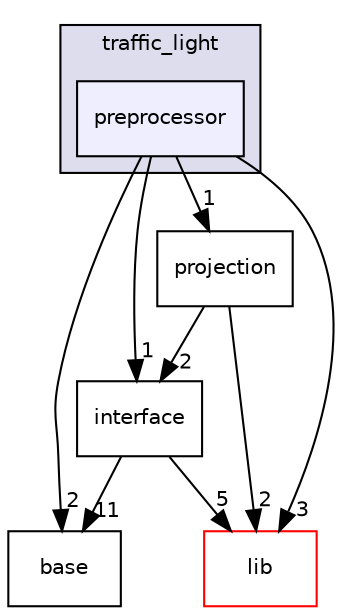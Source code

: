 digraph "modules/perception/traffic_light/preprocessor" {
  compound=true
  node [ fontsize="10", fontname="Helvetica"];
  edge [ labelfontsize="10", labelfontname="Helvetica"];
  subgraph clusterdir_259d8cba57c282fe549a96238c660ace {
    graph [ bgcolor="#ddddee", pencolor="black", label="traffic_light" fontname="Helvetica", fontsize="10", URL="dir_259d8cba57c282fe549a96238c660ace.html"]
  dir_33742dd7cba6224fbefbd5daa2230c02 [shape=box, label="preprocessor", style="filled", fillcolor="#eeeeff", pencolor="black", URL="dir_33742dd7cba6224fbefbd5daa2230c02.html"];
  }
  dir_28023798f8c6b3b1bc1a6e96351a74b5 [shape=box label="projection" URL="dir_28023798f8c6b3b1bc1a6e96351a74b5.html"];
  dir_e6b59c7214001c824cfd48ec013b984d [shape=box label="interface" URL="dir_e6b59c7214001c824cfd48ec013b984d.html"];
  dir_1e03cab5e9f880bc99d64dc90cf1745f [shape=box label="base" URL="dir_1e03cab5e9f880bc99d64dc90cf1745f.html"];
  dir_4c1a26545ee9c743bf92254028874005 [shape=box label="lib" fillcolor="white" style="filled" color="red" URL="dir_4c1a26545ee9c743bf92254028874005.html"];
  dir_28023798f8c6b3b1bc1a6e96351a74b5->dir_e6b59c7214001c824cfd48ec013b984d [headlabel="2", labeldistance=1.5 headhref="dir_000169_000167.html"];
  dir_28023798f8c6b3b1bc1a6e96351a74b5->dir_4c1a26545ee9c743bf92254028874005 [headlabel="2", labeldistance=1.5 headhref="dir_000169_000145.html"];
  dir_e6b59c7214001c824cfd48ec013b984d->dir_1e03cab5e9f880bc99d64dc90cf1745f [headlabel="11", labeldistance=1.5 headhref="dir_000167_000090.html"];
  dir_e6b59c7214001c824cfd48ec013b984d->dir_4c1a26545ee9c743bf92254028874005 [headlabel="5", labeldistance=1.5 headhref="dir_000167_000145.html"];
  dir_33742dd7cba6224fbefbd5daa2230c02->dir_28023798f8c6b3b1bc1a6e96351a74b5 [headlabel="1", labeldistance=1.5 headhref="dir_000168_000169.html"];
  dir_33742dd7cba6224fbefbd5daa2230c02->dir_e6b59c7214001c824cfd48ec013b984d [headlabel="1", labeldistance=1.5 headhref="dir_000168_000167.html"];
  dir_33742dd7cba6224fbefbd5daa2230c02->dir_1e03cab5e9f880bc99d64dc90cf1745f [headlabel="2", labeldistance=1.5 headhref="dir_000168_000090.html"];
  dir_33742dd7cba6224fbefbd5daa2230c02->dir_4c1a26545ee9c743bf92254028874005 [headlabel="3", labeldistance=1.5 headhref="dir_000168_000145.html"];
}
